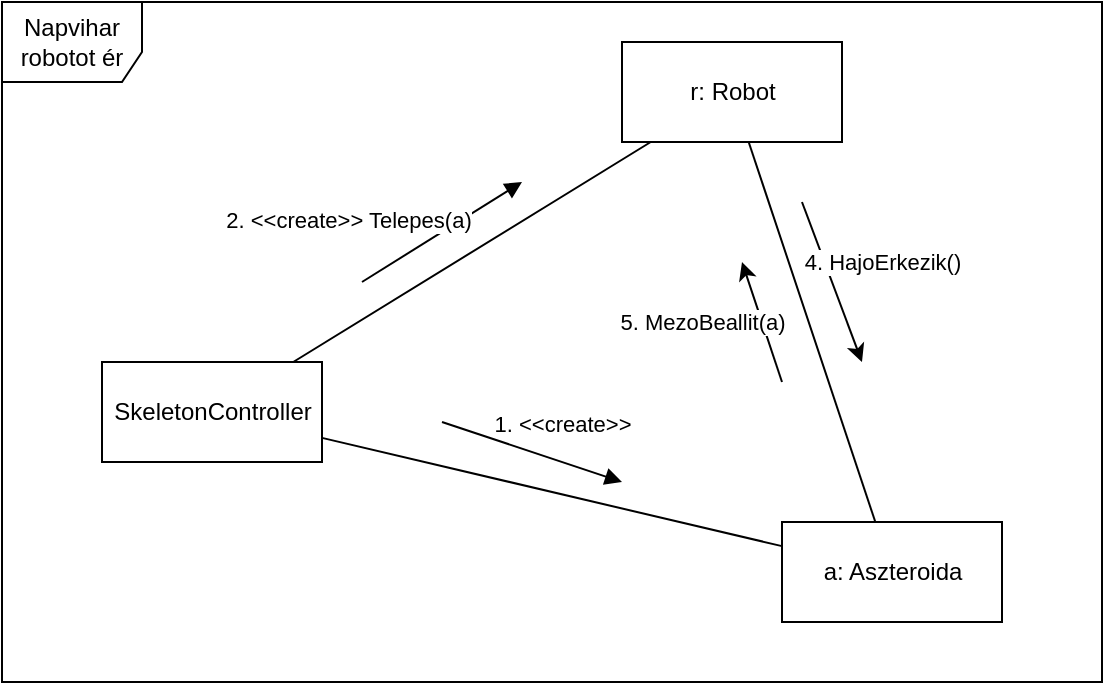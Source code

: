 <mxfile version="14.4.8" type="github">
  <diagram id="WT_lnRqrg5Ym0wtdkimR" name="Page-1">
    <mxGraphModel dx="1038" dy="548" grid="1" gridSize="10" guides="1" tooltips="1" connect="1" arrows="1" fold="1" page="1" pageScale="1" pageWidth="850" pageHeight="1100" math="0" shadow="0">
      <root>
        <mxCell id="0" />
        <mxCell id="1" parent="0" />
        <mxCell id="Q0kFrNGrZZAoQRoOs5nT-11" value="Napvihar robotot ér" style="shape=umlFrame;whiteSpace=wrap;html=1;width=70;height=40;" vertex="1" parent="1">
          <mxGeometry x="50" y="30" width="550" height="340" as="geometry" />
        </mxCell>
        <mxCell id="Q0kFrNGrZZAoQRoOs5nT-1" value="SkeletonController" style="html=1;" vertex="1" parent="1">
          <mxGeometry x="100" y="210" width="110" height="50" as="geometry" />
        </mxCell>
        <mxCell id="Q0kFrNGrZZAoQRoOs5nT-2" value="r: Robot" style="html=1;" vertex="1" parent="1">
          <mxGeometry x="360" y="50" width="110" height="50" as="geometry" />
        </mxCell>
        <mxCell id="Q0kFrNGrZZAoQRoOs5nT-3" value="a: Aszteroida" style="html=1;" vertex="1" parent="1">
          <mxGeometry x="440" y="290" width="110" height="50" as="geometry" />
        </mxCell>
        <mxCell id="Q0kFrNGrZZAoQRoOs5nT-4" value="" style="endArrow=none;html=1;" edge="1" parent="1" source="Q0kFrNGrZZAoQRoOs5nT-1" target="Q0kFrNGrZZAoQRoOs5nT-2">
          <mxGeometry width="50" height="50" relative="1" as="geometry">
            <mxPoint x="380" y="290" as="sourcePoint" />
            <mxPoint x="430" y="240" as="targetPoint" />
          </mxGeometry>
        </mxCell>
        <mxCell id="Q0kFrNGrZZAoQRoOs5nT-5" value="" style="endArrow=none;html=1;" edge="1" parent="1" source="Q0kFrNGrZZAoQRoOs5nT-1" target="Q0kFrNGrZZAoQRoOs5nT-3">
          <mxGeometry width="50" height="50" relative="1" as="geometry">
            <mxPoint x="210" y="267.5" as="sourcePoint" />
            <mxPoint x="400" y="422.5" as="targetPoint" />
          </mxGeometry>
        </mxCell>
        <mxCell id="Q0kFrNGrZZAoQRoOs5nT-6" value="2. &amp;lt;&amp;lt;create&amp;gt;&amp;gt; Telepes(a)" style="html=1;verticalAlign=bottom;endArrow=block;" edge="1" parent="1">
          <mxGeometry x="-0.869" y="22" width="80" relative="1" as="geometry">
            <mxPoint x="230" y="170" as="sourcePoint" />
            <mxPoint x="310" y="120" as="targetPoint" />
            <mxPoint as="offset" />
          </mxGeometry>
        </mxCell>
        <mxCell id="Q0kFrNGrZZAoQRoOs5nT-7" value="1. &amp;lt;&amp;lt;create&amp;gt;&amp;gt;" style="html=1;verticalAlign=bottom;endArrow=block;" edge="1" parent="1">
          <mxGeometry x="0.267" y="9" width="80" relative="1" as="geometry">
            <mxPoint x="270" y="240" as="sourcePoint" />
            <mxPoint x="360" y="270" as="targetPoint" />
            <mxPoint as="offset" />
          </mxGeometry>
        </mxCell>
        <mxCell id="Q0kFrNGrZZAoQRoOs5nT-8" value="" style="endArrow=none;html=1;" edge="1" parent="1" source="Q0kFrNGrZZAoQRoOs5nT-3" target="Q0kFrNGrZZAoQRoOs5nT-2">
          <mxGeometry width="50" height="50" relative="1" as="geometry">
            <mxPoint x="560" y="130" as="sourcePoint" />
            <mxPoint x="610" y="80" as="targetPoint" />
          </mxGeometry>
        </mxCell>
        <mxCell id="Q0kFrNGrZZAoQRoOs5nT-9" value="5. MezoBeallit(a)" style="endArrow=classic;html=1;" edge="1" parent="1">
          <mxGeometry x="0.3" y="28" width="50" height="50" relative="1" as="geometry">
            <mxPoint x="440" y="220" as="sourcePoint" />
            <mxPoint x="420" y="160" as="targetPoint" />
            <mxPoint as="offset" />
          </mxGeometry>
        </mxCell>
        <mxCell id="Q0kFrNGrZZAoQRoOs5nT-10" value="4. HajoErkezik()" style="endArrow=classic;html=1;" edge="1" parent="1">
          <mxGeometry x="-0.014" y="27" width="50" height="50" relative="1" as="geometry">
            <mxPoint x="450" y="130" as="sourcePoint" />
            <mxPoint x="480" y="210" as="targetPoint" />
            <mxPoint as="offset" />
          </mxGeometry>
        </mxCell>
      </root>
    </mxGraphModel>
  </diagram>
</mxfile>
